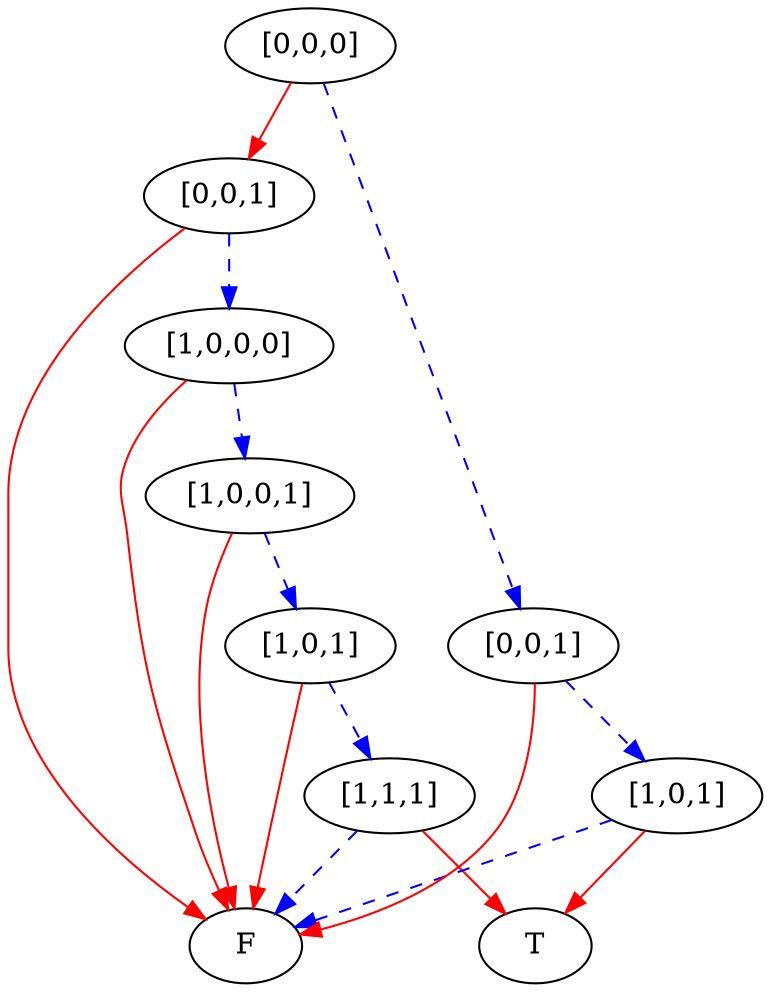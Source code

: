 digraph {
    1 [label=F];
    2 [label=T];
    3 [label="[1,1,1]"];
    4 [label="[1,0,1]"];
    5 [label="[1,0,0,1]"];
    6 [label="[1,0,0,0]"];
    7 [label="[0,0,1]"];
    8 [label="[1,0,1]"];
    9 [label="[0,0,1]"];
    10 [label="[0,0,0]"];
    3 -> 1 [style=dashed
           ,color=blue];
    3 -> 2 [color=red];
    4 -> 3 [style=dashed
           ,color=blue];
    4 -> 1 [color=red];
    5 -> 4 [style=dashed
           ,color=blue];
    5 -> 1 [color=red];
    6 -> 5 [style=dashed
           ,color=blue];
    6 -> 1 [color=red];
    7 -> 6 [style=dashed
           ,color=blue];
    7 -> 1 [color=red];
    8 -> 1 [style=dashed
           ,color=blue];
    8 -> 2 [color=red];
    9 -> 8 [style=dashed
           ,color=blue];
    9 -> 1 [color=red];
    10 -> 7 [color=red];
    10 -> 9 [style=dashed
            ,color=blue];
}
